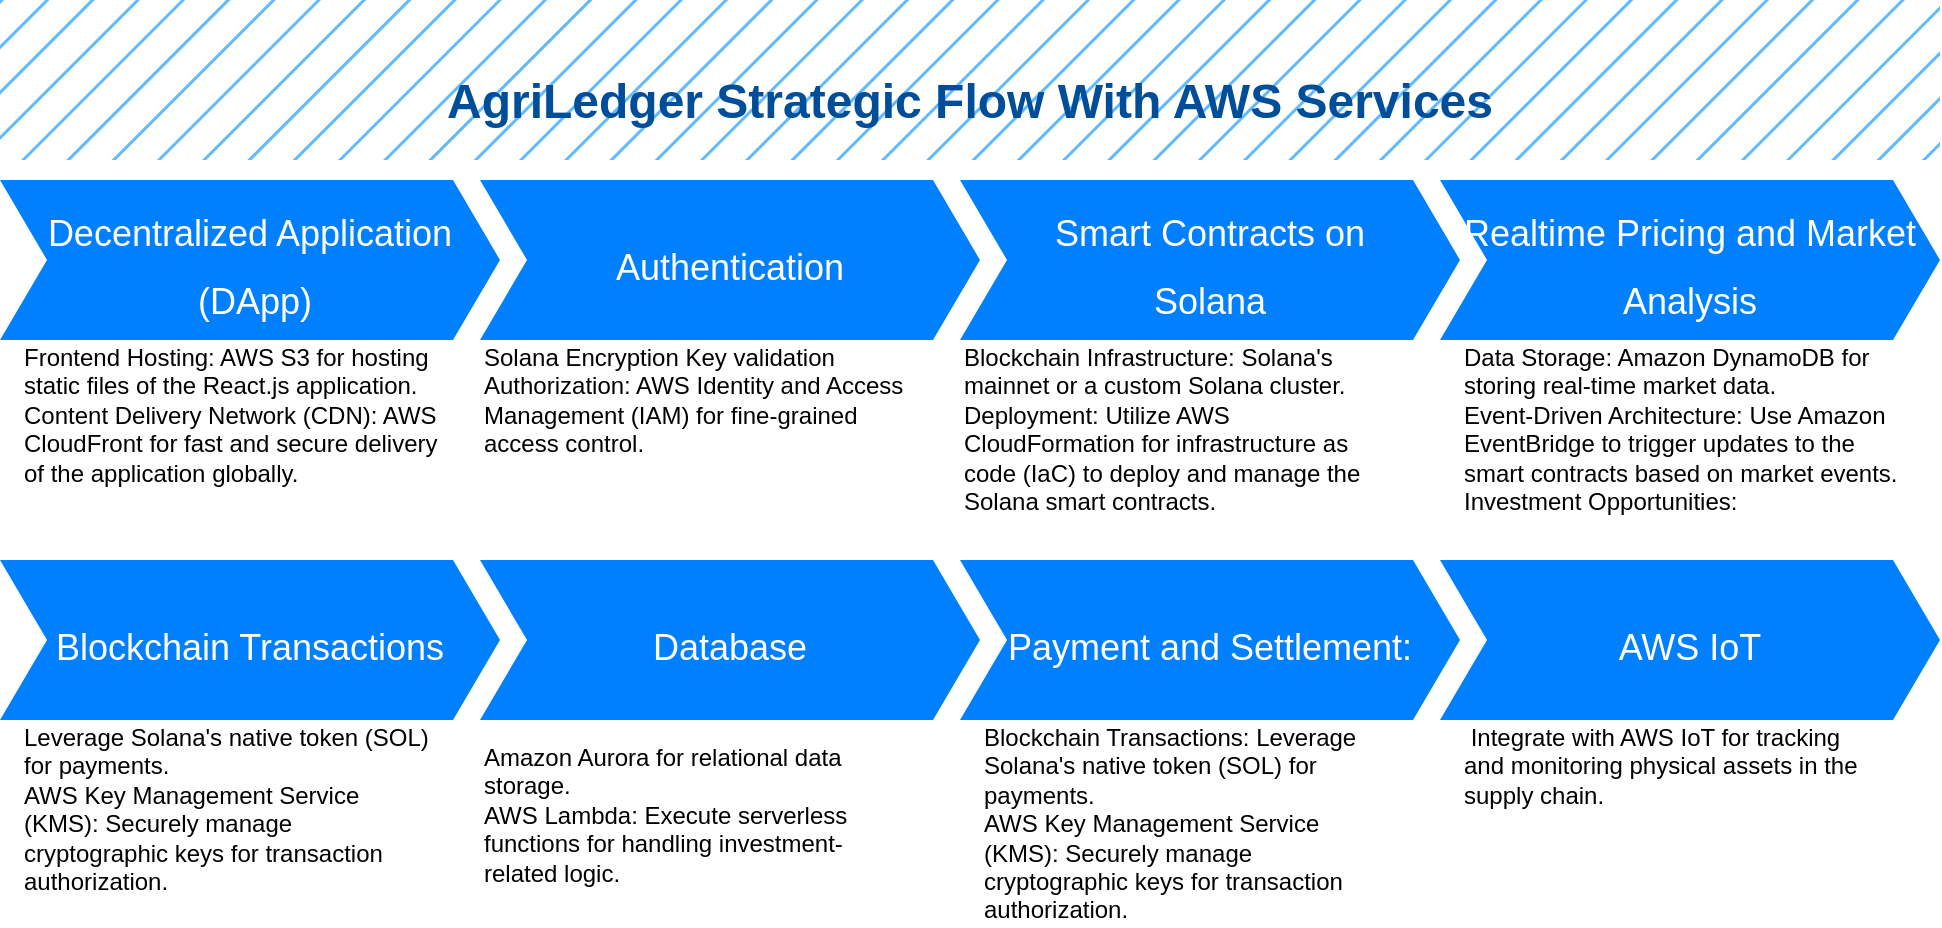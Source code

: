 <mxfile version="23.0.0" type="github">
  <diagram name="Page-1" id="d9b1e647-80fa-b4a2-5024-87a742678bcc">
    <mxGraphModel dx="804" dy="491" grid="1" gridSize="10" guides="1" tooltips="1" connect="1" arrows="1" fold="1" page="1" pageScale="1" pageWidth="1100" pageHeight="850" background="none" math="0" shadow="0">
      <root>
        <mxCell id="0" />
        <mxCell id="1" parent="0" />
        <mxCell id="57fe6abec08f04cb-1" value="&lt;div&gt;&lt;font style=&quot;font-size: 18px;&quot;&gt;Decentralized Application&lt;/font&gt;&lt;/div&gt;&lt;div&gt;&lt;font style=&quot;font-size: 18px;&quot;&gt;&amp;nbsp;(DApp)&lt;/font&gt;&lt;br&gt;&lt;/div&gt;" style="shape=step;whiteSpace=wrap;html=1;fontSize=28;fillColor=#0080FF;fontColor=#FFFFFF;strokeColor=none;size=0.094;" parent="1" vertex="1">
          <mxGeometry x="90" y="180" width="250" height="80" as="geometry" />
        </mxCell>
        <mxCell id="57fe6abec08f04cb-7" value="&lt;font style=&quot;font-size: 24px;&quot;&gt;AgriLedger Strategic Flow With AWS Services&lt;/font&gt;" style="text;html=1;strokeColor=none;fillColor=#61BAFF;align=center;verticalAlign=middle;whiteSpace=wrap;fontSize=54;fontStyle=1;fontColor=#004D99;fillStyle=hatch;" parent="1" vertex="1">
          <mxGeometry x="90" y="90" width="970" height="80" as="geometry" />
        </mxCell>
        <mxCell id="57fe6abec08f04cb-10" value="&lt;div&gt;Frontend Hosting: AWS S3 for hosting static files of the React.js application.&lt;/div&gt;Content Delivery Network (CDN): AWS CloudFront for fast and secure delivery of the application globally." style="text;spacingTop=-5;fillColor=#ffffff;whiteSpace=wrap;html=1;align=left;fontSize=12;fontFamily=Helvetica;fillColor=none;strokeColor=none;" parent="1" vertex="1">
          <mxGeometry x="100" y="260" width="210" height="80" as="geometry" />
        </mxCell>
        <mxCell id="HsDY-WcBs77t88ZkJVtQ-6" value="&lt;div&gt;&lt;font style=&quot;font-size: 18px;&quot;&gt;Authentication&lt;/font&gt;&lt;br&gt;&lt;/div&gt;" style="shape=step;whiteSpace=wrap;html=1;fontSize=28;fillColor=#0080FF;fontColor=#FFFFFF;strokeColor=none;size=0.094;" vertex="1" parent="1">
          <mxGeometry x="330" y="180" width="250" height="80" as="geometry" />
        </mxCell>
        <mxCell id="HsDY-WcBs77t88ZkJVtQ-7" value="&lt;font style=&quot;font-size: 18px;&quot;&gt;&lt;br&gt;Smart Contracts on &lt;br&gt;Solana&lt;/font&gt;&lt;div&gt;&lt;span style=&quot;font-size: 18px; background-color: initial;&quot;&gt;&amp;nbsp;&lt;/span&gt;&lt;br&gt;&lt;/div&gt;" style="shape=step;whiteSpace=wrap;html=1;fontSize=28;fillColor=#0080FF;fontColor=#FFFFFF;strokeColor=none;size=0.094;" vertex="1" parent="1">
          <mxGeometry x="570" y="180" width="250" height="80" as="geometry" />
        </mxCell>
        <mxCell id="HsDY-WcBs77t88ZkJVtQ-8" value="&lt;div&gt;&lt;font style=&quot;font-size: 18px;&quot;&gt;Realtime Pricing and Market Analysis&lt;/font&gt;&lt;br&gt;&lt;/div&gt;" style="shape=step;whiteSpace=wrap;html=1;fontSize=28;fillColor=#0080FF;fontColor=#FFFFFF;strokeColor=none;size=0.094;" vertex="1" parent="1">
          <mxGeometry x="810" y="180" width="250" height="80" as="geometry" />
        </mxCell>
        <mxCell id="HsDY-WcBs77t88ZkJVtQ-9" value="&lt;div&gt;&lt;span style=&quot;background-color: initial;&quot;&gt;Solana Encryption Key validation&lt;/span&gt;&lt;/div&gt;&lt;div&gt;&lt;span style=&quot;background-color: initial;&quot;&gt;Authorization: AWS Identity and Access Management (IAM) for fine-grained access control.&lt;/span&gt;&lt;br&gt;&lt;/div&gt;&lt;div&gt;&lt;/div&gt;" style="text;spacingTop=-5;fillColor=#ffffff;whiteSpace=wrap;html=1;align=left;fontSize=12;fontFamily=Helvetica;fillColor=none;strokeColor=none;" vertex="1" parent="1">
          <mxGeometry x="330" y="260" width="220" height="80" as="geometry" />
        </mxCell>
        <mxCell id="HsDY-WcBs77t88ZkJVtQ-10" value="&lt;div&gt;Blockchain Infrastructure: Solana&#39;s mainnet or a custom Solana cluster.&lt;/div&gt;&lt;div&gt;Deployment: Utilize AWS CloudFormation for infrastructure as code (IaC) to deploy and manage the Solana smart contracts.&lt;/div&gt;&lt;div&gt;&lt;/div&gt;" style="text;spacingTop=-5;fillColor=#ffffff;whiteSpace=wrap;html=1;align=left;fontSize=12;fontFamily=Helvetica;fillColor=none;strokeColor=none;" vertex="1" parent="1">
          <mxGeometry x="570" y="260" width="220" height="80" as="geometry" />
        </mxCell>
        <mxCell id="HsDY-WcBs77t88ZkJVtQ-11" value="&lt;div&gt;Data Storage: Amazon DynamoDB for storing real-time market data.&lt;/div&gt;&lt;div&gt;Event-Driven Architecture: Use Amazon EventBridge to trigger updates to the smart contracts based on market events.&lt;/div&gt;&lt;div&gt;Investment Opportunities:&lt;/div&gt;&lt;div&gt;&lt;/div&gt;" style="text;spacingTop=-5;fillColor=#ffffff;whiteSpace=wrap;html=1;align=left;fontSize=12;fontFamily=Helvetica;fillColor=none;strokeColor=none;" vertex="1" parent="1">
          <mxGeometry x="820" y="260" width="220" height="80" as="geometry" />
        </mxCell>
        <mxCell id="HsDY-WcBs77t88ZkJVtQ-13" value="&lt;div&gt;&lt;font style=&quot;font-size: 18px;&quot;&gt;Blockchain Transactions&lt;/font&gt;&lt;br&gt;&lt;/div&gt;" style="shape=step;whiteSpace=wrap;html=1;fontSize=28;fillColor=#0080FF;fontColor=#FFFFFF;strokeColor=none;size=0.094;" vertex="1" parent="1">
          <mxGeometry x="90" y="370" width="250" height="80" as="geometry" />
        </mxCell>
        <mxCell id="HsDY-WcBs77t88ZkJVtQ-14" value="&lt;div&gt;Leverage Solana&#39;s native token (SOL) for payments.&lt;/div&gt;&lt;div&gt;AWS Key Management Service (KMS): Securely manage cryptographic keys for transaction authorization.&lt;/div&gt;&lt;div&gt;&lt;/div&gt;" style="text;spacingTop=-5;fillColor=#ffffff;whiteSpace=wrap;html=1;align=left;fontSize=12;fontFamily=Helvetica;fillColor=none;strokeColor=none;" vertex="1" parent="1">
          <mxGeometry x="100" y="450" width="210" height="80" as="geometry" />
        </mxCell>
        <mxCell id="HsDY-WcBs77t88ZkJVtQ-15" value="&lt;div&gt;&lt;span style=&quot;font-size: 18px;&quot;&gt;Database&lt;/span&gt;&lt;/div&gt;" style="shape=step;whiteSpace=wrap;html=1;fontSize=28;fillColor=#0080FF;fontColor=#FFFFFF;strokeColor=none;size=0.094;" vertex="1" parent="1">
          <mxGeometry x="330" y="370" width="250" height="80" as="geometry" />
        </mxCell>
        <mxCell id="HsDY-WcBs77t88ZkJVtQ-16" value="&lt;div&gt;Amazon Aurora for relational data storage.&lt;/div&gt;&lt;div&gt;AWS Lambda: Execute serverless functions for handling investment-related logic.&lt;/div&gt;&lt;div&gt;&lt;/div&gt;" style="text;spacingTop=-5;fillColor=#ffffff;whiteSpace=wrap;html=1;align=left;fontSize=12;fontFamily=Helvetica;fillColor=none;strokeColor=none;" vertex="1" parent="1">
          <mxGeometry x="330" y="460" width="210" height="80" as="geometry" />
        </mxCell>
        <mxCell id="HsDY-WcBs77t88ZkJVtQ-17" value="&lt;div&gt;&lt;font style=&quot;font-size: 18px;&quot;&gt;Payment and Settlement:&lt;/font&gt;&lt;br&gt;&lt;/div&gt;" style="shape=step;whiteSpace=wrap;html=1;fontSize=28;fillColor=#0080FF;fontColor=#FFFFFF;strokeColor=none;size=0.094;" vertex="1" parent="1">
          <mxGeometry x="570" y="370" width="250" height="80" as="geometry" />
        </mxCell>
        <mxCell id="HsDY-WcBs77t88ZkJVtQ-18" value="&lt;div&gt;Blockchain Transactions: Leverage Solana&#39;s native token (SOL) for payments.&lt;/div&gt;&lt;div&gt;AWS Key Management Service (KMS): Securely manage cryptographic keys for transaction authorization.&lt;/div&gt;&lt;div&gt;&lt;/div&gt;" style="text;spacingTop=-5;fillColor=#ffffff;whiteSpace=wrap;html=1;align=left;fontSize=12;fontFamily=Helvetica;fillColor=none;strokeColor=none;" vertex="1" parent="1">
          <mxGeometry x="580" y="450" width="210" height="80" as="geometry" />
        </mxCell>
        <mxCell id="HsDY-WcBs77t88ZkJVtQ-19" value="&lt;div&gt;&lt;font style=&quot;font-size: 18px;&quot;&gt;AWS IoT&lt;/font&gt;&lt;br&gt;&lt;/div&gt;" style="shape=step;whiteSpace=wrap;html=1;fontSize=28;fillColor=#0080FF;fontColor=#FFFFFF;strokeColor=none;size=0.094;" vertex="1" parent="1">
          <mxGeometry x="810" y="370" width="250" height="80" as="geometry" />
        </mxCell>
        <mxCell id="HsDY-WcBs77t88ZkJVtQ-20" value="&amp;nbsp;Integrate with AWS IoT for tracking and monitoring physical assets in the supply chain.&lt;div&gt;&lt;/div&gt;" style="text;spacingTop=-5;fillColor=#ffffff;whiteSpace=wrap;html=1;align=left;fontSize=12;fontFamily=Helvetica;fillColor=none;strokeColor=none;" vertex="1" parent="1">
          <mxGeometry x="820" y="450" width="210" height="80" as="geometry" />
        </mxCell>
      </root>
    </mxGraphModel>
  </diagram>
</mxfile>
